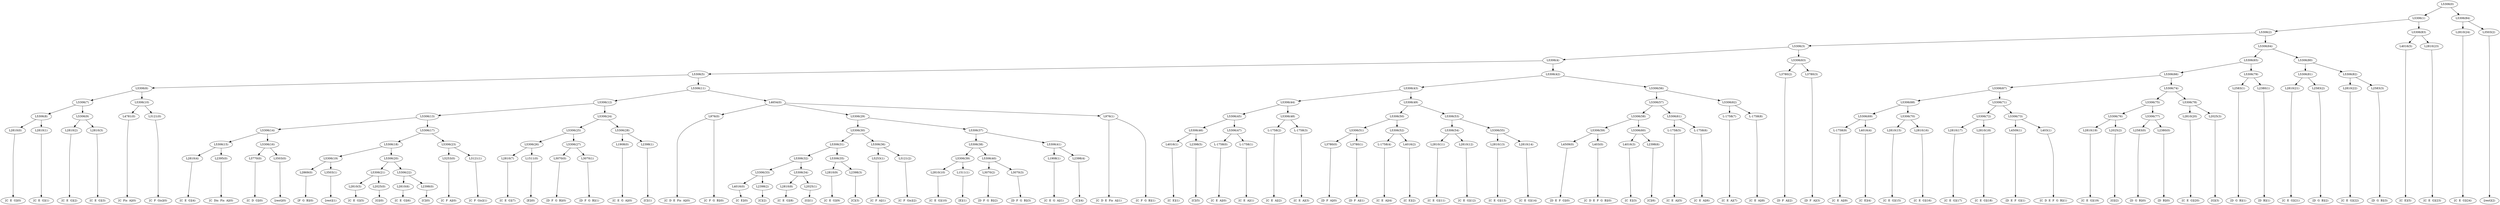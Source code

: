 digraph sample{
"L2810(0)"->"[C  E  G](0)"
"L2810(1)"->"[C  E  G](1)"
"L5306(8)"->"L2810(0)"
"L5306(8)"->"L2810(1)"
"L2810(2)"->"[C  E  G](2)"
"L2810(3)"->"[C  E  G](3)"
"L5306(9)"->"L2810(2)"
"L5306(9)"->"L2810(3)"
"L5306(7)"->"L5306(8)"
"L5306(7)"->"L5306(9)"
"L4781(0)"->"[C  Fis  A](0)"
"L3121(0)"->"[C  F  Gis](0)"
"L5306(10)"->"L4781(0)"
"L5306(10)"->"L3121(0)"
"L5306(6)"->"L5306(7)"
"L5306(6)"->"L5306(10)"
"L2810(4)"->"[C  E  G](4)"
"L2395(0)"->"[C  Dis  Fis  A](0)"
"L5306(15)"->"L2810(4)"
"L5306(15)"->"L2395(0)"
"L3770(0)"->"[C  D  G](0)"
"L3503(0)"->"[rest](0)"
"L5306(16)"->"L3770(0)"
"L5306(16)"->"L3503(0)"
"L5306(14)"->"L5306(15)"
"L5306(14)"->"L5306(16)"
"L2869(0)"->"[F  G  B](0)"
"L3503(1)"->"[rest](1)"
"L5306(19)"->"L2869(0)"
"L5306(19)"->"L3503(1)"
"L2810(5)"->"[C  E  G](5)"
"L2025(0)"->"[G](0)"
"L5306(21)"->"L2810(5)"
"L5306(21)"->"L2025(0)"
"L2810(6)"->"[C  E  G](6)"
"L2398(0)"->"[C](0)"
"L5306(22)"->"L2810(6)"
"L5306(22)"->"L2398(0)"
"L5306(20)"->"L5306(21)"
"L5306(20)"->"L5306(22)"
"L5306(18)"->"L5306(19)"
"L5306(18)"->"L5306(20)"
"L5253(0)"->"[C  F  A](0)"
"L3121(1)"->"[C  F  Gis](1)"
"L5306(23)"->"L5253(0)"
"L5306(23)"->"L3121(1)"
"L5306(17)"->"L5306(18)"
"L5306(17)"->"L5306(23)"
"L5306(13)"->"L5306(14)"
"L5306(13)"->"L5306(17)"
"L2810(7)"->"[C  E  G](7)"
"L1511(0)"->"[E](0)"
"L5306(26)"->"L2810(7)"
"L5306(26)"->"L1511(0)"
"L3070(0)"->"[D  F  G  B](0)"
"L3070(1)"->"[D  F  G  B](1)"
"L5306(27)"->"L3070(0)"
"L5306(27)"->"L3070(1)"
"L5306(25)"->"L5306(26)"
"L5306(25)"->"L5306(27)"
"L1908(0)"->"[C  E  G  A](0)"
"L2398(1)"->"[C](1)"
"L5306(28)"->"L1908(0)"
"L5306(28)"->"L2398(1)"
"L5306(24)"->"L5306(25)"
"L5306(24)"->"L5306(28)"
"L5306(12)"->"L5306(13)"
"L5306(12)"->"L5306(24)"
"L976(0)"->"[C  D  E  Fis  A](0)"
"L976(0)"->"[C  F  G  B](0)"
"L4016(0)"->"[C  E](0)"
"L2398(2)"->"[C](2)"
"L5306(33)"->"L4016(0)"
"L5306(33)"->"L2398(2)"
"L2810(8)"->"[C  E  G](8)"
"L2025(1)"->"[G](1)"
"L5306(34)"->"L2810(8)"
"L5306(34)"->"L2025(1)"
"L5306(32)"->"L5306(33)"
"L5306(32)"->"L5306(34)"
"L2810(9)"->"[C  E  G](9)"
"L2398(3)"->"[C](3)"
"L5306(35)"->"L2810(9)"
"L5306(35)"->"L2398(3)"
"L5306(31)"->"L5306(32)"
"L5306(31)"->"L5306(35)"
"L5253(1)"->"[C  F  A](1)"
"L3121(2)"->"[C  F  Gis](2)"
"L5306(36)"->"L5253(1)"
"L5306(36)"->"L3121(2)"
"L5306(30)"->"L5306(31)"
"L5306(30)"->"L5306(36)"
"L2810(10)"->"[C  E  G](10)"
"L1511(1)"->"[E](1)"
"L5306(39)"->"L2810(10)"
"L5306(39)"->"L1511(1)"
"L3070(2)"->"[D  F  G  B](2)"
"L3070(3)"->"[D  F  G  B](3)"
"L5306(40)"->"L3070(2)"
"L5306(40)"->"L3070(3)"
"L5306(38)"->"L5306(39)"
"L5306(38)"->"L5306(40)"
"L1908(1)"->"[C  E  G  A](1)"
"L2398(4)"->"[C](4)"
"L5306(41)"->"L1908(1)"
"L5306(41)"->"L2398(4)"
"L5306(37)"->"L5306(38)"
"L5306(37)"->"L5306(41)"
"L5306(29)"->"L5306(30)"
"L5306(29)"->"L5306(37)"
"L976(1)"->"[C  D  E  Fis  A](1)"
"L976(1)"->"[C  F  G  B](1)"
"L4654(0)"->"L976(0)"
"L4654(0)"->"L5306(29)"
"L4654(0)"->"L976(1)"
"L5306(11)"->"L5306(12)"
"L5306(11)"->"L4654(0)"
"L5306(5)"->"L5306(6)"
"L5306(5)"->"L5306(11)"
"L4016(1)"->"[C  E](1)"
"L2398(5)"->"[C](5)"
"L5306(46)"->"L4016(1)"
"L5306(46)"->"L2398(5)"
"L-1758(0)"->"[C  E  A](0)"
"L-1758(1)"->"[C  E  A](1)"
"L5306(47)"->"L-1758(0)"
"L5306(47)"->"L-1758(1)"
"L5306(45)"->"L5306(46)"
"L5306(45)"->"L5306(47)"
"L-1758(2)"->"[C  E  A](2)"
"L-1758(3)"->"[C  E  A](3)"
"L5306(48)"->"L-1758(2)"
"L5306(48)"->"L-1758(3)"
"L5306(44)"->"L5306(45)"
"L5306(44)"->"L5306(48)"
"L3780(0)"->"[D  F  A](0)"
"L3780(1)"->"[D  F  A](1)"
"L5306(51)"->"L3780(0)"
"L5306(51)"->"L3780(1)"
"L-1758(4)"->"[C  E  A](4)"
"L4016(2)"->"[C  E](2)"
"L5306(52)"->"L-1758(4)"
"L5306(52)"->"L4016(2)"
"L5306(50)"->"L5306(51)"
"L5306(50)"->"L5306(52)"
"L2810(11)"->"[C  E  G](11)"
"L2810(12)"->"[C  E  G](12)"
"L5306(54)"->"L2810(11)"
"L5306(54)"->"L2810(12)"
"L2810(13)"->"[C  E  G](13)"
"L2810(14)"->"[C  E  G](14)"
"L5306(55)"->"L2810(13)"
"L5306(55)"->"L2810(14)"
"L5306(53)"->"L5306(54)"
"L5306(53)"->"L5306(55)"
"L5306(49)"->"L5306(50)"
"L5306(49)"->"L5306(53)"
"L5306(43)"->"L5306(44)"
"L5306(43)"->"L5306(49)"
"L4509(0)"->"[D  E  F  G](0)"
"L403(0)"->"[C  D  E  F  G  B](0)"
"L5306(59)"->"L4509(0)"
"L5306(59)"->"L403(0)"
"L4016(3)"->"[C  E](3)"
"L2398(6)"->"[C](6)"
"L5306(60)"->"L4016(3)"
"L5306(60)"->"L2398(6)"
"L5306(58)"->"L5306(59)"
"L5306(58)"->"L5306(60)"
"L-1758(5)"->"[C  E  A](5)"
"L-1758(6)"->"[C  E  A](6)"
"L5306(61)"->"L-1758(5)"
"L5306(61)"->"L-1758(6)"
"L5306(57)"->"L5306(58)"
"L5306(57)"->"L5306(61)"
"L-1758(7)"->"[C  E  A](7)"
"L-1758(8)"->"[C  E  A](8)"
"L5306(62)"->"L-1758(7)"
"L5306(62)"->"L-1758(8)"
"L5306(56)"->"L5306(57)"
"L5306(56)"->"L5306(62)"
"L5306(42)"->"L5306(43)"
"L5306(42)"->"L5306(56)"
"L5306(4)"->"L5306(5)"
"L5306(4)"->"L5306(42)"
"L3780(2)"->"[D  F  A](2)"
"L3780(3)"->"[D  F  A](3)"
"L5306(63)"->"L3780(2)"
"L5306(63)"->"L3780(3)"
"L5306(3)"->"L5306(4)"
"L5306(3)"->"L5306(63)"
"L-1758(9)"->"[C  E  A](9)"
"L4016(4)"->"[C  E](4)"
"L5306(69)"->"L-1758(9)"
"L5306(69)"->"L4016(4)"
"L2810(15)"->"[C  E  G](15)"
"L2810(16)"->"[C  E  G](16)"
"L5306(70)"->"L2810(15)"
"L5306(70)"->"L2810(16)"
"L5306(68)"->"L5306(69)"
"L5306(68)"->"L5306(70)"
"L2810(17)"->"[C  E  G](17)"
"L2810(18)"->"[C  E  G](18)"
"L5306(72)"->"L2810(17)"
"L5306(72)"->"L2810(18)"
"L4509(1)"->"[D  E  F  G](1)"
"L403(1)"->"[C  D  E  F  G  B](1)"
"L5306(73)"->"L4509(1)"
"L5306(73)"->"L403(1)"
"L5306(71)"->"L5306(72)"
"L5306(71)"->"L5306(73)"
"L5306(67)"->"L5306(68)"
"L5306(67)"->"L5306(71)"
"L2810(19)"->"[C  E  G](19)"
"L2025(2)"->"[G](2)"
"L5306(76)"->"L2810(19)"
"L5306(76)"->"L2025(2)"
"L2583(0)"->"[D  G  B](0)"
"L2380(0)"->"[D  B](0)"
"L5306(77)"->"L2583(0)"
"L5306(77)"->"L2380(0)"
"L5306(75)"->"L5306(76)"
"L5306(75)"->"L5306(77)"
"L2810(20)"->"[C  E  G](20)"
"L2025(3)"->"[G](3)"
"L5306(78)"->"L2810(20)"
"L5306(78)"->"L2025(3)"
"L5306(74)"->"L5306(75)"
"L5306(74)"->"L5306(78)"
"L5306(66)"->"L5306(67)"
"L5306(66)"->"L5306(74)"
"L2583(1)"->"[D  G  B](1)"
"L2380(1)"->"[D  B](1)"
"L5306(79)"->"L2583(1)"
"L5306(79)"->"L2380(1)"
"L5306(65)"->"L5306(66)"
"L5306(65)"->"L5306(79)"
"L2810(21)"->"[C  E  G](21)"
"L2583(2)"->"[D  G  B](2)"
"L5306(81)"->"L2810(21)"
"L5306(81)"->"L2583(2)"
"L2810(22)"->"[C  E  G](22)"
"L2583(3)"->"[D  G  B](3)"
"L5306(82)"->"L2810(22)"
"L5306(82)"->"L2583(3)"
"L5306(80)"->"L5306(81)"
"L5306(80)"->"L5306(82)"
"L5306(64)"->"L5306(65)"
"L5306(64)"->"L5306(80)"
"L5306(2)"->"L5306(3)"
"L5306(2)"->"L5306(64)"
"L4016(5)"->"[C  E](5)"
"L2810(23)"->"[C  E  G](23)"
"L5306(83)"->"L4016(5)"
"L5306(83)"->"L2810(23)"
"L5306(1)"->"L5306(2)"
"L5306(1)"->"L5306(83)"
"L2810(24)"->"[C  E  G](24)"
"L3503(2)"->"[rest](2)"
"L5306(84)"->"L2810(24)"
"L5306(84)"->"L3503(2)"
"L5306(0)"->"L5306(1)"
"L5306(0)"->"L5306(84)"
{rank = min; "L5306(0)"}
{rank = same; "L5306(1)"; "L5306(84)";}
{rank = same; "L5306(2)"; "L5306(83)"; "L2810(24)"; "L3503(2)";}
{rank = same; "L5306(3)"; "L5306(64)"; "L4016(5)"; "L2810(23)";}
{rank = same; "L5306(4)"; "L5306(63)"; "L5306(65)"; "L5306(80)";}
{rank = same; "L5306(5)"; "L5306(42)"; "L3780(2)"; "L3780(3)"; "L5306(66)"; "L5306(79)"; "L5306(81)"; "L5306(82)";}
{rank = same; "L5306(6)"; "L5306(11)"; "L5306(43)"; "L5306(56)"; "L5306(67)"; "L5306(74)"; "L2583(1)"; "L2380(1)"; "L2810(21)"; "L2583(2)"; "L2810(22)"; "L2583(3)";}
{rank = same; "L5306(7)"; "L5306(10)"; "L5306(12)"; "L4654(0)"; "L5306(44)"; "L5306(49)"; "L5306(57)"; "L5306(62)"; "L5306(68)"; "L5306(71)"; "L5306(75)"; "L5306(78)";}
{rank = same; "L5306(8)"; "L5306(9)"; "L4781(0)"; "L3121(0)"; "L5306(13)"; "L5306(24)"; "L976(0)"; "L5306(29)"; "L976(1)"; "L5306(45)"; "L5306(48)"; "L5306(50)"; "L5306(53)"; "L5306(58)"; "L5306(61)"; "L-1758(7)"; "L-1758(8)"; "L5306(69)"; "L5306(70)"; "L5306(72)"; "L5306(73)"; "L5306(76)"; "L5306(77)"; "L2810(20)"; "L2025(3)";}
{rank = same; "L2810(0)"; "L2810(1)"; "L2810(2)"; "L2810(3)"; "L5306(14)"; "L5306(17)"; "L5306(25)"; "L5306(28)"; "L5306(30)"; "L5306(37)"; "L5306(46)"; "L5306(47)"; "L-1758(2)"; "L-1758(3)"; "L5306(51)"; "L5306(52)"; "L5306(54)"; "L5306(55)"; "L5306(59)"; "L5306(60)"; "L-1758(5)"; "L-1758(6)"; "L-1758(9)"; "L4016(4)"; "L2810(15)"; "L2810(16)"; "L2810(17)"; "L2810(18)"; "L4509(1)"; "L403(1)"; "L2810(19)"; "L2025(2)"; "L2583(0)"; "L2380(0)";}
{rank = same; "L5306(15)"; "L5306(16)"; "L5306(18)"; "L5306(23)"; "L5306(26)"; "L5306(27)"; "L1908(0)"; "L2398(1)"; "L5306(31)"; "L5306(36)"; "L5306(38)"; "L5306(41)"; "L4016(1)"; "L2398(5)"; "L-1758(0)"; "L-1758(1)"; "L3780(0)"; "L3780(1)"; "L-1758(4)"; "L4016(2)"; "L2810(11)"; "L2810(12)"; "L2810(13)"; "L2810(14)"; "L4509(0)"; "L403(0)"; "L4016(3)"; "L2398(6)";}
{rank = same; "L2810(4)"; "L2395(0)"; "L3770(0)"; "L3503(0)"; "L5306(19)"; "L5306(20)"; "L5253(0)"; "L3121(1)"; "L2810(7)"; "L1511(0)"; "L3070(0)"; "L3070(1)"; "L5306(32)"; "L5306(35)"; "L5253(1)"; "L3121(2)"; "L5306(39)"; "L5306(40)"; "L1908(1)"; "L2398(4)";}
{rank = same; "L2869(0)"; "L3503(1)"; "L5306(21)"; "L5306(22)"; "L5306(33)"; "L5306(34)"; "L2810(9)"; "L2398(3)"; "L2810(10)"; "L1511(1)"; "L3070(2)"; "L3070(3)";}
{rank = same; "L2810(5)"; "L2025(0)"; "L2810(6)"; "L2398(0)"; "L4016(0)"; "L2398(2)"; "L2810(8)"; "L2025(1)";}
{rank = max; "[C  D  E  F  G  B](0)"; "[C  D  E  F  G  B](1)"; "[C  D  E  Fis  A](0)"; "[C  D  E  Fis  A](1)"; "[C  D  G](0)"; "[C  Dis  Fis  A](0)"; "[C  E  A](0)"; "[C  E  A](1)"; "[C  E  A](2)"; "[C  E  A](3)"; "[C  E  A](4)"; "[C  E  A](5)"; "[C  E  A](6)"; "[C  E  A](7)"; "[C  E  A](8)"; "[C  E  A](9)"; "[C  E  G  A](0)"; "[C  E  G  A](1)"; "[C  E  G](0)"; "[C  E  G](1)"; "[C  E  G](10)"; "[C  E  G](11)"; "[C  E  G](12)"; "[C  E  G](13)"; "[C  E  G](14)"; "[C  E  G](15)"; "[C  E  G](16)"; "[C  E  G](17)"; "[C  E  G](18)"; "[C  E  G](19)"; "[C  E  G](2)"; "[C  E  G](20)"; "[C  E  G](21)"; "[C  E  G](22)"; "[C  E  G](23)"; "[C  E  G](24)"; "[C  E  G](3)"; "[C  E  G](4)"; "[C  E  G](5)"; "[C  E  G](6)"; "[C  E  G](7)"; "[C  E  G](8)"; "[C  E  G](9)"; "[C  E](0)"; "[C  E](1)"; "[C  E](2)"; "[C  E](3)"; "[C  E](4)"; "[C  E](5)"; "[C  F  A](0)"; "[C  F  A](1)"; "[C  F  G  B](0)"; "[C  F  G  B](1)"; "[C  F  Gis](0)"; "[C  F  Gis](1)"; "[C  F  Gis](2)"; "[C  Fis  A](0)"; "[C](0)"; "[C](1)"; "[C](2)"; "[C](3)"; "[C](4)"; "[C](5)"; "[C](6)"; "[D  B](0)"; "[D  B](1)"; "[D  E  F  G](0)"; "[D  E  F  G](1)"; "[D  F  A](0)"; "[D  F  A](1)"; "[D  F  A](2)"; "[D  F  A](3)"; "[D  F  G  B](0)"; "[D  F  G  B](1)"; "[D  F  G  B](2)"; "[D  F  G  B](3)"; "[D  G  B](0)"; "[D  G  B](1)"; "[D  G  B](2)"; "[D  G  B](3)"; "[E](0)"; "[E](1)"; "[F  G  B](0)"; "[G](0)"; "[G](1)"; "[G](2)"; "[G](3)"; "[rest](0)"; "[rest](1)"; "[rest](2)";}
}